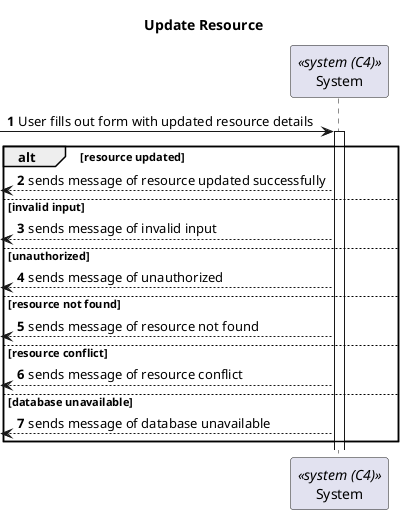 @startuml Process View - Level 1

autonumber
skinparam packageStyle rect

title Update Resource

participant "System" as RDG <<system (C4)>>

-> RDG: User fills out form with updated resource details

activate RDG

alt resource updated

  <-- RDG: sends message of resource updated successfully

else invalid input

  <-- RDG: sends message of invalid input

else unauthorized

  <-- RDG: sends message of unauthorized

else resource not found

  <-- RDG: sends message of resource not found

else resource conflict

  <-- RDG: sends message of resource conflict

else database unavailable

  <-- RDG: sends message of database unavailable

end

@enduml

